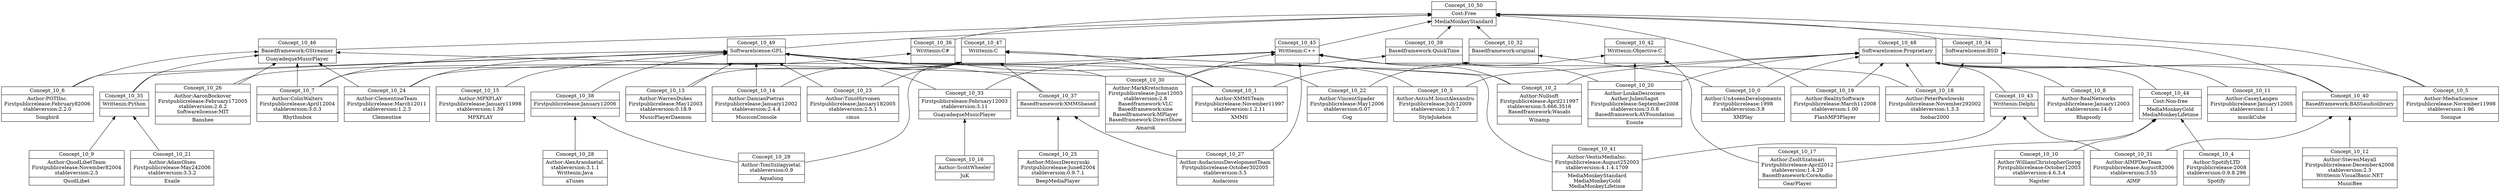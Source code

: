 digraph G { 
	rankdir=BT;
subgraph 10 { 
label="10";
1 [shape=record,label="{Concept_10_24|Author:ClementineTeam\nFirstpublicrelease:March12011\nstableversion:1.2.3\n|Clementine\n}"];
2 [shape=record,label="{Concept_10_30|Author:MarkKretschmann\nFirstpublicrelease:June12003\nstableversion:2.8\nBasedframework:VLC\nBasedframework:xine\nBasedframework:MPlayer\nBasedframework:DirectShow\n|Amarok\n}"];
3 [shape=record,label="{Concept_10_13|Author:WarrenDukes\nFirstpublicrelease:May12003\nstableversion:0.18.9\n|MusicPlayerDaemon\n}"];
4 [shape=record,label="{Concept_10_25|Author:MiloszDerezynski\nFirstpublicrelease:June62004\nstableversion:0.9.7.1\n|BeepMediaPlayer\n}"];
5 [shape=record,label="{Concept_10_26|Author:AaronBockover\nFirstpublicrelease:February172005\nstableversion:2.6.2\nSoftwarelicense:MIT\n|Banshee\n}"];
6 [shape=record,label="{Concept_10_29|Author:TomSzilagyietal.\nstableversion:0.9\n|Aqualung\n}"];
7 [shape=record,label="{Concept_10_18|Author:PeterPawlowski\nFirstpublicrelease:November292002\nstableversion:1.3.3\n|foobar2000\n}"];
8 [shape=record,label="{Concept_10_27|Author:AudaciousDevelopmentTeam\nFirstpublicrelease:October302005\nstableversion:3.5\n|Audacious\n}"];
9 [shape=record,label="{Concept_10_19|Author:RealitySoftware\nFirstpublicrelease:March112008\nstableversion:1.00\n|FlashMP3Player\n}"];
10 [shape=record,label="{Concept_10_14|Author:DamianPietras\nFirstpublicrelease:January12002\nstableversion:2.4.4\n|MusiconConsole\n}"];
11 [shape=record,label="{Concept_10_2|Author:Nullsoft\nFirstpublicrelease:April211997\nstableversion:5.666.3516\nBasedframework:Wasabi\n|Winamp\n}"];
12 [shape=record,label="{Concept_10_31|Author:AIMPDevTeam\nFirstpublicrelease:August82006\nstableversion:3.55\n|AIMP\n}"];
13 [shape=record,label="{Concept_10_16|Author:ScottWheeler\n|JuK\n}"];
14 [shape=record,label="{Concept_10_7|Author:ColinWalters\nFirstpublicrelease:April12004\nstableversion:3.0.3\n|Rhythmbox\n}"];
15 [shape=record,label="{Concept_10_22|Author:VincentSpader\nFirstpublicrelease:May12006\nstableversion:0.07\n|Cog\n}"];
16 [shape=record,label="{Concept_10_20|Author:LoukaDesroziers\nAuthor:JulienSagot\nFirstpublicrelease:September2008\nstableversion:3.0.8\nBasedframework:AVFoundation\n|Ecoute\n}"];
17 [shape=record,label="{Concept_10_15|Author:MPXPLAY\nFirstpublicrelease:January11998\nstableversion:1.59\n|MPXPLAY\n}"];
18 [shape=record,label="{Concept_10_6|Author:POTIInc.\nFirstpublicrelease:February82006\nstableversion:2.2.0\n|Songbird\n}"];
19 [shape=record,label="{Concept_10_0|Author:Un4seenDevelopments\nFirstpublicrelease:1998\nstableversion:3.8\n|XMPlay\n}"];
20 [shape=record,label="{Concept_10_9|Author:QuodLibetTeam\nFirstpublicrelease:November82004\nstableversion:2.5\n|QuodLibet\n}"];
21 [shape=record,label="{Concept_10_28|Author:AlexArandaetal.\nstableversion:3.1.1\nWrittenin:Java\n|aTunes\n}"];
22 [shape=record,label="{Concept_10_11|Author:CaseyLangen\nFirstpublicrelease:January12005\nstableversion:1.1\n|musikCube\n}"];
23 [shape=record,label="{Concept_10_4|Author:SpotifyLTD\nFirstpublicrelease:2008\nstableversion:0.9.8.296\n|Spotify\n}"];
24 [shape=record,label="{Concept_10_8|Author:RealNetworks\nFirstpublicrelease:January12003\nstableversion:14.0\n|Rhapsody\n}"];
25 [shape=record,label="{Concept_10_1|Author:XMMSTeam\nFirstpublicrelease:November11997\nstableversion:1.2.11\n|XMMS\n}"];
26 [shape=record,label="{Concept_10_3|Author:AntiuM.IonutAlexandru\nFirstpublicrelease:July12009\nstableversion:1.0.7\n|StyleJukebox\n}"];
27 [shape=record,label="{Concept_10_12|Author:StevenMayall\nFirstpublicrelease:December42008\nstableversion:2.3\nWrittenin:VisualBasic.NET\n|MusicBee\n}"];
28 [shape=record,label="{Concept_10_21|Author:AdamOlsen\nFirstpublicrelease:May242006\nstableversion:3.3.2\n|Exaile\n}"];
29 [shape=record,label="{Concept_10_17|Author:ZsoltSzatmári\nFirstpublicrelease:April2012\nstableversion:1.4.29\nBasedframework:CoreAudio\n|GearPlayer\n}"];
30 [shape=record,label="{Concept_10_23|Author:TimoHirvonen\nFirstpublicrelease:January182005\nstableversion:2.5.1\n|cmus\n}"];
31 [shape=record,label="{Concept_10_10|Author:WilliamChristopherGorog\nFirstpublicrelease:October12003\nstableversion:4.6.3.4\n|Napster\n}"];
32 [shape=record,label="{Concept_10_5|Author:MediaScience\nFirstpublicrelease:November11998\nstableversion:1.96\n|Sonique\n}"];
33 [shape=record,label="{Concept_10_33|Firstpublicrelease:February12003\nstableversion:3.11\n|GuayadequeMusicPlayer\n}"];
34 [shape=record,label="{Concept_10_38|Firstpublicrelease:January12006\n|}"];
35 [shape=record,label="{Concept_10_34|Softwarelicense:BSD\n|}"];
36 [shape=record,label="{Concept_10_37|Basedframework:XMMSbased\n|}"];
37 [shape=record,label="{Concept_10_39|Basedframework:QuickTime\n|}"];
38 [shape=record,label="{Concept_10_32|Basedframework:original\n|}"];
39 [shape=record,label="{Concept_10_40|Basedframework:BASSaudiolibrary\n|}"];
40 [shape=record,label="{Concept_10_36|Writtenin:C#\n|}"];
41 [shape=record,label="{Concept_10_35|Writtenin:Python\n|}"];
42 [shape=record,label="{Concept_10_41|Author:VentisMediaInc.\nFirstpublicrelease:August252003\nstableversion:4.1.4.1709\n|MediaMonkeyStandard\nMediaMonkeyGold\nMediaMonkeyLifetime\n}"];
43 [shape=record,label="{Concept_10_42|Writtenin:Objective-C\n|}"];
44 [shape=record,label="{Concept_10_44|Cost:Non-free\n|MediaMonkeyGold\nMediaMonkeyLifetime\n}"];
45 [shape=record,label="{Concept_10_45|Writtenin:C++\n|}"];
46 [shape=record,label="{Concept_10_46|Basedframework:GStreamer\n|GuayadequeMusicPlayer\n}"];
47 [shape=record,label="{Concept_10_47|Writtenin:C\n|}"];
48 [shape=record,label="{Concept_10_48|Softwarelicense:Proprietary\n|}"];
49 [shape=record,label="{Concept_10_49|Softwarelicense:GPL\n|}"];
50 [shape=record,label="{Concept_10_50|Cost:Free\n|MediaMonkeyStandard\n}"];
51 [shape=record,label="{Concept_10_43|Writtenin:Delphi\n|}"];
	13 -> 33
	21 -> 34
	6 -> 34
	7 -> 35
	22 -> 35
	8 -> 36
	4 -> 36
	16 -> 37
	2 -> 37
	19 -> 38
	25 -> 38
	27 -> 39
	12 -> 39
	26 -> 40
	5 -> 40
	28 -> 41
	20 -> 41
	29 -> 43
	15 -> 43
	16 -> 43
	31 -> 44
	29 -> 44
	23 -> 44
	7 -> 45
	8 -> 45
	33 -> 45
	2 -> 45
	11 -> 45
	1 -> 45
	18 -> 46
	1 -> 46
	5 -> 46
	2 -> 46
	14 -> 46
	41 -> 46
	10 -> 47
	3 -> 47
	30 -> 47
	36 -> 47
	6 -> 47
	11 -> 47
	14 -> 47
	25 -> 47
	42 -> 47
	19 -> 48
	16 -> 48
	7 -> 48
	32 -> 48
	26 -> 48
	51 -> 48
	11 -> 48
	24 -> 48
	44 -> 48
	39 -> 48
	9 -> 48
	10 -> 49
	3 -> 49
	18 -> 49
	33 -> 49
	30 -> 49
	36 -> 49
	1 -> 49
	2 -> 49
	17 -> 49
	14 -> 49
	41 -> 49
	15 -> 49
	34 -> 49
	25 -> 49
	37 -> 50
	40 -> 50
	35 -> 50
	49 -> 50
	32 -> 50
	38 -> 50
	45 -> 50
	39 -> 50
	9 -> 50
	46 -> 50
	12 -> 51
	42 -> 51
}
}